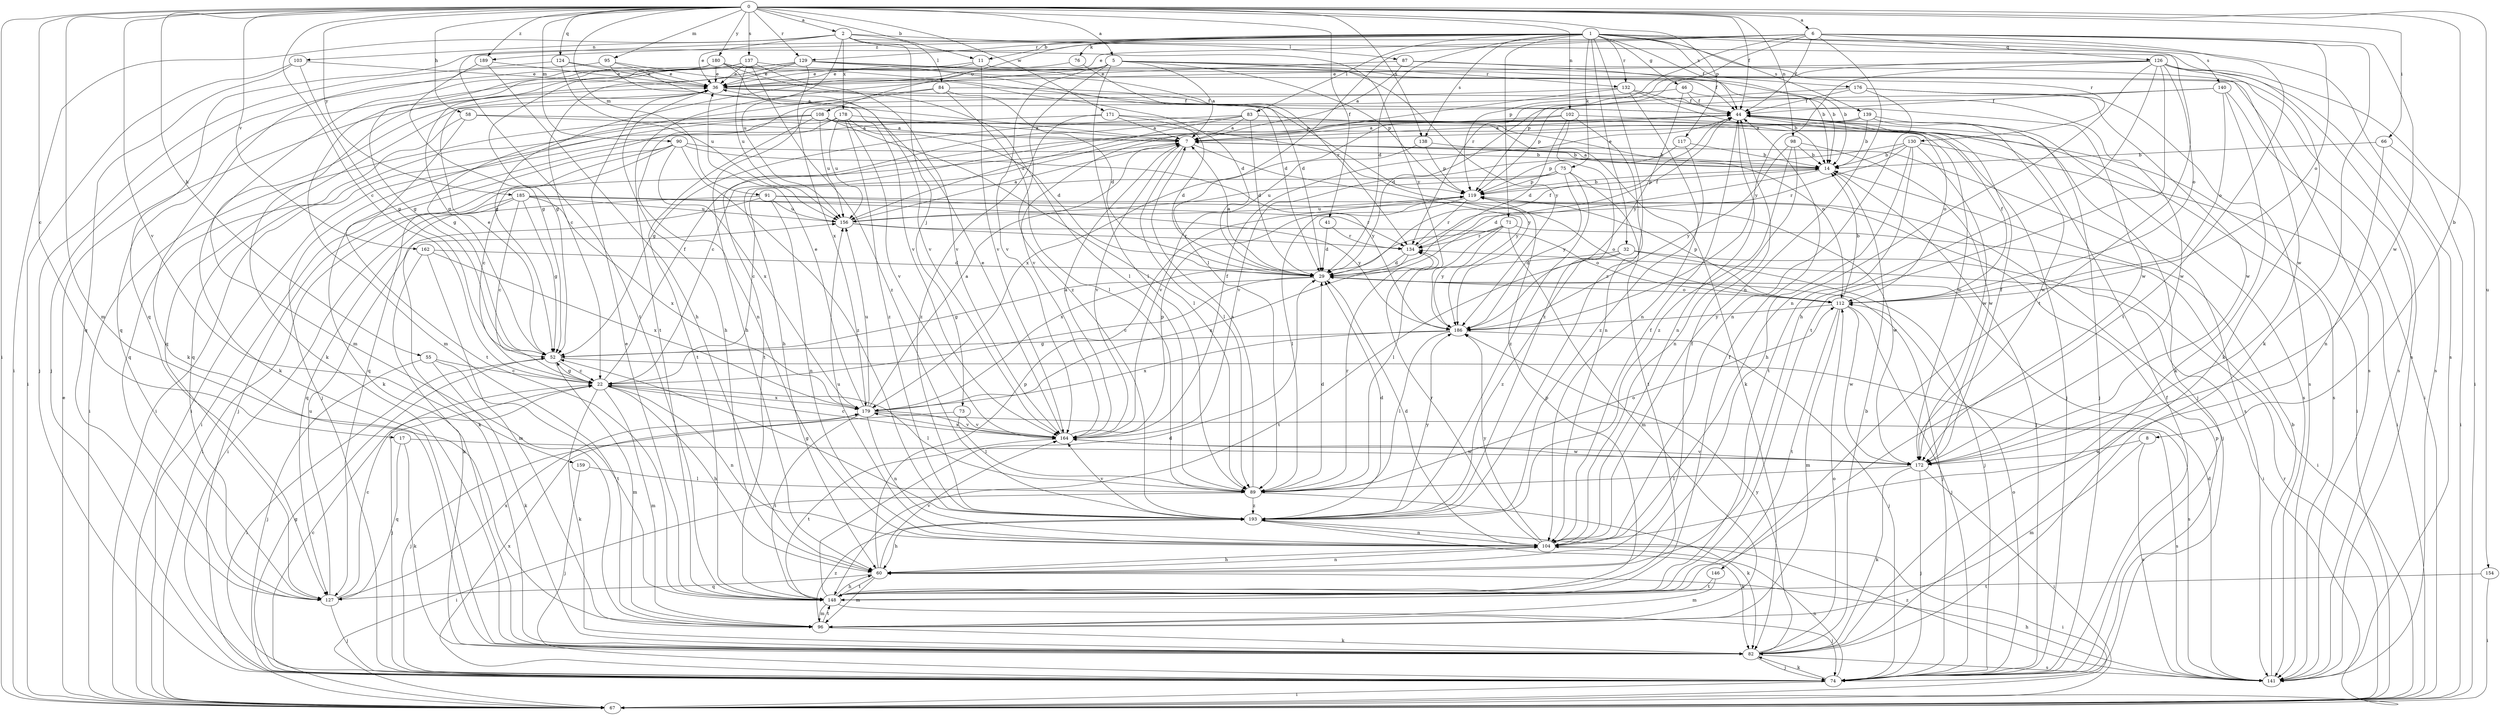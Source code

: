 strict digraph  {
0;
1;
2;
5;
6;
7;
8;
11;
14;
17;
22;
29;
32;
36;
41;
44;
46;
52;
55;
58;
60;
66;
67;
71;
73;
74;
75;
76;
82;
83;
84;
87;
89;
90;
91;
95;
96;
98;
102;
103;
104;
108;
112;
117;
119;
124;
126;
127;
129;
130;
132;
134;
137;
138;
139;
140;
141;
146;
148;
154;
156;
159;
162;
164;
171;
172;
176;
178;
179;
180;
185;
186;
189;
193;
0 -> 2  [label=a];
0 -> 5  [label=a];
0 -> 6  [label=a];
0 -> 8  [label=b];
0 -> 11  [label=b];
0 -> 17  [label=c];
0 -> 22  [label=c];
0 -> 41  [label=f];
0 -> 44  [label=f];
0 -> 55  [label=h];
0 -> 58  [label=h];
0 -> 66  [label=i];
0 -> 67  [label=i];
0 -> 90  [label=m];
0 -> 91  [label=m];
0 -> 95  [label=m];
0 -> 96  [label=m];
0 -> 98  [label=n];
0 -> 102  [label=n];
0 -> 117  [label=p];
0 -> 124  [label=q];
0 -> 129  [label=r];
0 -> 137  [label=s];
0 -> 138  [label=s];
0 -> 154  [label=u];
0 -> 159  [label=v];
0 -> 162  [label=v];
0 -> 171  [label=w];
0 -> 180  [label=y];
0 -> 185  [label=y];
0 -> 189  [label=z];
1 -> 11  [label=b];
1 -> 29  [label=d];
1 -> 32  [label=e];
1 -> 44  [label=f];
1 -> 46  [label=g];
1 -> 71  [label=j];
1 -> 75  [label=k];
1 -> 76  [label=k];
1 -> 83  [label=l];
1 -> 108  [label=o];
1 -> 129  [label=r];
1 -> 130  [label=r];
1 -> 132  [label=r];
1 -> 138  [label=s];
1 -> 139  [label=s];
1 -> 140  [label=s];
1 -> 141  [label=s];
1 -> 146  [label=t];
1 -> 148  [label=t];
1 -> 176  [label=x];
1 -> 189  [label=z];
1 -> 193  [label=z];
2 -> 36  [label=e];
2 -> 67  [label=i];
2 -> 73  [label=j];
2 -> 84  [label=l];
2 -> 87  [label=l];
2 -> 103  [label=n];
2 -> 141  [label=s];
2 -> 156  [label=u];
2 -> 178  [label=x];
2 -> 186  [label=y];
5 -> 7  [label=a];
5 -> 52  [label=g];
5 -> 89  [label=l];
5 -> 119  [label=p];
5 -> 132  [label=r];
5 -> 141  [label=s];
5 -> 148  [label=t];
5 -> 164  [label=v];
5 -> 186  [label=y];
5 -> 193  [label=z];
6 -> 36  [label=e];
6 -> 44  [label=f];
6 -> 82  [label=k];
6 -> 89  [label=l];
6 -> 104  [label=n];
6 -> 112  [label=o];
6 -> 119  [label=p];
6 -> 126  [label=q];
6 -> 127  [label=q];
6 -> 134  [label=r];
6 -> 148  [label=t];
6 -> 172  [label=w];
7 -> 14  [label=b];
7 -> 89  [label=l];
7 -> 127  [label=q];
7 -> 141  [label=s];
7 -> 164  [label=v];
7 -> 186  [label=y];
8 -> 96  [label=m];
8 -> 141  [label=s];
8 -> 172  [label=w];
11 -> 36  [label=e];
11 -> 82  [label=k];
11 -> 141  [label=s];
11 -> 164  [label=v];
14 -> 7  [label=a];
14 -> 29  [label=d];
14 -> 74  [label=j];
14 -> 119  [label=p];
17 -> 82  [label=k];
17 -> 127  [label=q];
17 -> 172  [label=w];
22 -> 44  [label=f];
22 -> 52  [label=g];
22 -> 60  [label=h];
22 -> 74  [label=j];
22 -> 82  [label=k];
22 -> 89  [label=l];
22 -> 96  [label=m];
22 -> 104  [label=n];
22 -> 179  [label=x];
29 -> 7  [label=a];
29 -> 22  [label=c];
29 -> 44  [label=f];
29 -> 52  [label=g];
29 -> 74  [label=j];
29 -> 112  [label=o];
32 -> 29  [label=d];
32 -> 67  [label=i];
32 -> 74  [label=j];
32 -> 148  [label=t];
32 -> 193  [label=z];
36 -> 44  [label=f];
36 -> 60  [label=h];
36 -> 82  [label=k];
36 -> 172  [label=w];
41 -> 29  [label=d];
41 -> 134  [label=r];
44 -> 7  [label=a];
44 -> 74  [label=j];
44 -> 104  [label=n];
44 -> 112  [label=o];
44 -> 141  [label=s];
44 -> 179  [label=x];
46 -> 44  [label=f];
46 -> 60  [label=h];
46 -> 172  [label=w];
46 -> 186  [label=y];
52 -> 22  [label=c];
52 -> 36  [label=e];
52 -> 67  [label=i];
52 -> 96  [label=m];
52 -> 141  [label=s];
55 -> 22  [label=c];
55 -> 74  [label=j];
55 -> 82  [label=k];
55 -> 148  [label=t];
58 -> 7  [label=a];
58 -> 127  [label=q];
58 -> 148  [label=t];
58 -> 186  [label=y];
60 -> 44  [label=f];
60 -> 96  [label=m];
60 -> 104  [label=n];
60 -> 119  [label=p];
60 -> 127  [label=q];
60 -> 148  [label=t];
60 -> 164  [label=v];
66 -> 14  [label=b];
66 -> 67  [label=i];
66 -> 104  [label=n];
67 -> 36  [label=e];
67 -> 134  [label=r];
71 -> 67  [label=i];
71 -> 89  [label=l];
71 -> 96  [label=m];
71 -> 134  [label=r];
71 -> 179  [label=x];
71 -> 186  [label=y];
73 -> 74  [label=j];
73 -> 89  [label=l];
73 -> 164  [label=v];
74 -> 22  [label=c];
74 -> 44  [label=f];
74 -> 52  [label=g];
74 -> 67  [label=i];
74 -> 82  [label=k];
74 -> 104  [label=n];
74 -> 112  [label=o];
74 -> 119  [label=p];
74 -> 179  [label=x];
75 -> 22  [label=c];
75 -> 119  [label=p];
75 -> 148  [label=t];
75 -> 156  [label=u];
75 -> 186  [label=y];
75 -> 193  [label=z];
76 -> 29  [label=d];
76 -> 36  [label=e];
82 -> 14  [label=b];
82 -> 74  [label=j];
82 -> 112  [label=o];
82 -> 141  [label=s];
82 -> 186  [label=y];
83 -> 7  [label=a];
83 -> 29  [label=d];
83 -> 52  [label=g];
83 -> 67  [label=i];
83 -> 74  [label=j];
83 -> 148  [label=t];
83 -> 156  [label=u];
84 -> 29  [label=d];
84 -> 44  [label=f];
84 -> 52  [label=g];
84 -> 89  [label=l];
84 -> 104  [label=n];
87 -> 7  [label=a];
87 -> 14  [label=b];
87 -> 36  [label=e];
87 -> 172  [label=w];
89 -> 7  [label=a];
89 -> 29  [label=d];
89 -> 67  [label=i];
89 -> 82  [label=k];
89 -> 112  [label=o];
89 -> 134  [label=r];
89 -> 193  [label=z];
90 -> 14  [label=b];
90 -> 22  [label=c];
90 -> 67  [label=i];
90 -> 74  [label=j];
90 -> 179  [label=x];
90 -> 186  [label=y];
90 -> 193  [label=z];
91 -> 67  [label=i];
91 -> 82  [label=k];
91 -> 104  [label=n];
91 -> 134  [label=r];
91 -> 156  [label=u];
91 -> 172  [label=w];
95 -> 29  [label=d];
95 -> 36  [label=e];
95 -> 82  [label=k];
95 -> 164  [label=v];
96 -> 82  [label=k];
96 -> 148  [label=t];
96 -> 193  [label=z];
98 -> 14  [label=b];
98 -> 104  [label=n];
98 -> 172  [label=w];
98 -> 186  [label=y];
98 -> 193  [label=z];
102 -> 7  [label=a];
102 -> 22  [label=c];
102 -> 29  [label=d];
102 -> 104  [label=n];
102 -> 141  [label=s];
102 -> 193  [label=z];
103 -> 36  [label=e];
103 -> 52  [label=g];
103 -> 67  [label=i];
103 -> 127  [label=q];
104 -> 29  [label=d];
104 -> 44  [label=f];
104 -> 60  [label=h];
104 -> 67  [label=i];
104 -> 134  [label=r];
104 -> 156  [label=u];
104 -> 186  [label=y];
108 -> 7  [label=a];
108 -> 67  [label=i];
108 -> 74  [label=j];
108 -> 82  [label=k];
108 -> 89  [label=l];
108 -> 127  [label=q];
108 -> 148  [label=t];
108 -> 156  [label=u];
108 -> 172  [label=w];
112 -> 14  [label=b];
112 -> 44  [label=f];
112 -> 74  [label=j];
112 -> 96  [label=m];
112 -> 119  [label=p];
112 -> 148  [label=t];
112 -> 172  [label=w];
112 -> 186  [label=y];
117 -> 14  [label=b];
117 -> 119  [label=p];
117 -> 193  [label=z];
119 -> 14  [label=b];
119 -> 74  [label=j];
119 -> 89  [label=l];
119 -> 134  [label=r];
119 -> 156  [label=u];
124 -> 7  [label=a];
124 -> 36  [label=e];
124 -> 74  [label=j];
124 -> 156  [label=u];
126 -> 36  [label=e];
126 -> 60  [label=h];
126 -> 67  [label=i];
126 -> 82  [label=k];
126 -> 104  [label=n];
126 -> 112  [label=o];
126 -> 119  [label=p];
126 -> 141  [label=s];
126 -> 148  [label=t];
126 -> 186  [label=y];
127 -> 22  [label=c];
127 -> 74  [label=j];
127 -> 156  [label=u];
127 -> 179  [label=x];
129 -> 14  [label=b];
129 -> 22  [label=c];
129 -> 36  [label=e];
129 -> 44  [label=f];
129 -> 52  [label=g];
129 -> 127  [label=q];
129 -> 134  [label=r];
129 -> 179  [label=x];
130 -> 14  [label=b];
130 -> 60  [label=h];
130 -> 67  [label=i];
130 -> 134  [label=r];
130 -> 148  [label=t];
130 -> 164  [label=v];
130 -> 172  [label=w];
132 -> 14  [label=b];
132 -> 44  [label=f];
132 -> 104  [label=n];
132 -> 127  [label=q];
132 -> 164  [label=v];
134 -> 29  [label=d];
134 -> 44  [label=f];
134 -> 179  [label=x];
137 -> 29  [label=d];
137 -> 36  [label=e];
137 -> 52  [label=g];
137 -> 96  [label=m];
137 -> 156  [label=u];
137 -> 164  [label=v];
137 -> 193  [label=z];
138 -> 14  [label=b];
138 -> 119  [label=p];
138 -> 164  [label=v];
139 -> 7  [label=a];
139 -> 14  [label=b];
139 -> 60  [label=h];
139 -> 74  [label=j];
139 -> 172  [label=w];
140 -> 44  [label=f];
140 -> 67  [label=i];
140 -> 82  [label=k];
140 -> 112  [label=o];
140 -> 119  [label=p];
141 -> 14  [label=b];
141 -> 29  [label=d];
141 -> 60  [label=h];
141 -> 193  [label=z];
146 -> 96  [label=m];
146 -> 148  [label=t];
148 -> 29  [label=d];
148 -> 36  [label=e];
148 -> 44  [label=f];
148 -> 60  [label=h];
148 -> 74  [label=j];
148 -> 96  [label=m];
148 -> 119  [label=p];
154 -> 67  [label=i];
154 -> 148  [label=t];
156 -> 7  [label=a];
156 -> 112  [label=o];
156 -> 134  [label=r];
159 -> 74  [label=j];
159 -> 89  [label=l];
162 -> 29  [label=d];
162 -> 82  [label=k];
162 -> 96  [label=m];
162 -> 179  [label=x];
164 -> 7  [label=a];
164 -> 22  [label=c];
164 -> 36  [label=e];
164 -> 44  [label=f];
164 -> 119  [label=p];
164 -> 148  [label=t];
164 -> 172  [label=w];
164 -> 179  [label=x];
171 -> 7  [label=a];
171 -> 29  [label=d];
171 -> 67  [label=i];
171 -> 112  [label=o];
171 -> 193  [label=z];
172 -> 44  [label=f];
172 -> 67  [label=i];
172 -> 74  [label=j];
172 -> 82  [label=k];
172 -> 89  [label=l];
172 -> 164  [label=v];
176 -> 29  [label=d];
176 -> 44  [label=f];
176 -> 104  [label=n];
176 -> 141  [label=s];
176 -> 172  [label=w];
178 -> 7  [label=a];
178 -> 29  [label=d];
178 -> 67  [label=i];
178 -> 82  [label=k];
178 -> 156  [label=u];
178 -> 164  [label=v];
178 -> 193  [label=z];
179 -> 7  [label=a];
179 -> 36  [label=e];
179 -> 104  [label=n];
179 -> 141  [label=s];
179 -> 148  [label=t];
179 -> 156  [label=u];
179 -> 164  [label=v];
180 -> 14  [label=b];
180 -> 36  [label=e];
180 -> 52  [label=g];
180 -> 74  [label=j];
180 -> 89  [label=l];
180 -> 96  [label=m];
180 -> 119  [label=p];
180 -> 164  [label=v];
185 -> 22  [label=c];
185 -> 52  [label=g];
185 -> 67  [label=i];
185 -> 112  [label=o];
185 -> 127  [label=q];
185 -> 156  [label=u];
185 -> 179  [label=x];
185 -> 186  [label=y];
186 -> 52  [label=g];
186 -> 74  [label=j];
186 -> 89  [label=l];
186 -> 179  [label=x];
189 -> 36  [label=e];
189 -> 52  [label=g];
189 -> 60  [label=h];
193 -> 29  [label=d];
193 -> 52  [label=g];
193 -> 60  [label=h];
193 -> 82  [label=k];
193 -> 104  [label=n];
193 -> 164  [label=v];
193 -> 186  [label=y];
}
